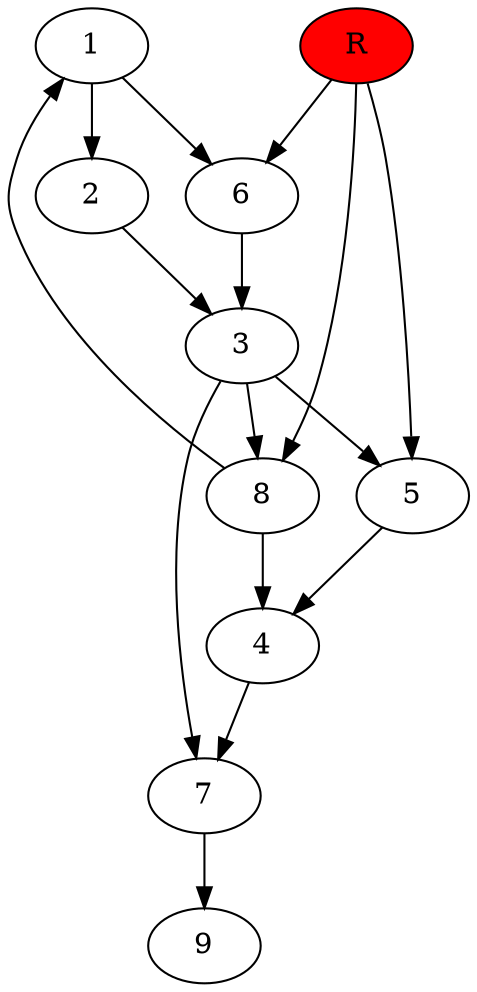 digraph prb65273 {
	1
	2
	3
	4
	5
	6
	7
	8
	R [fillcolor="#ff0000" style=filled]
	1 -> 2
	1 -> 6
	2 -> 3
	3 -> 5
	3 -> 7
	3 -> 8
	4 -> 7
	5 -> 4
	6 -> 3
	7 -> 9
	8 -> 1
	8 -> 4
	R -> 5
	R -> 6
	R -> 8
}
